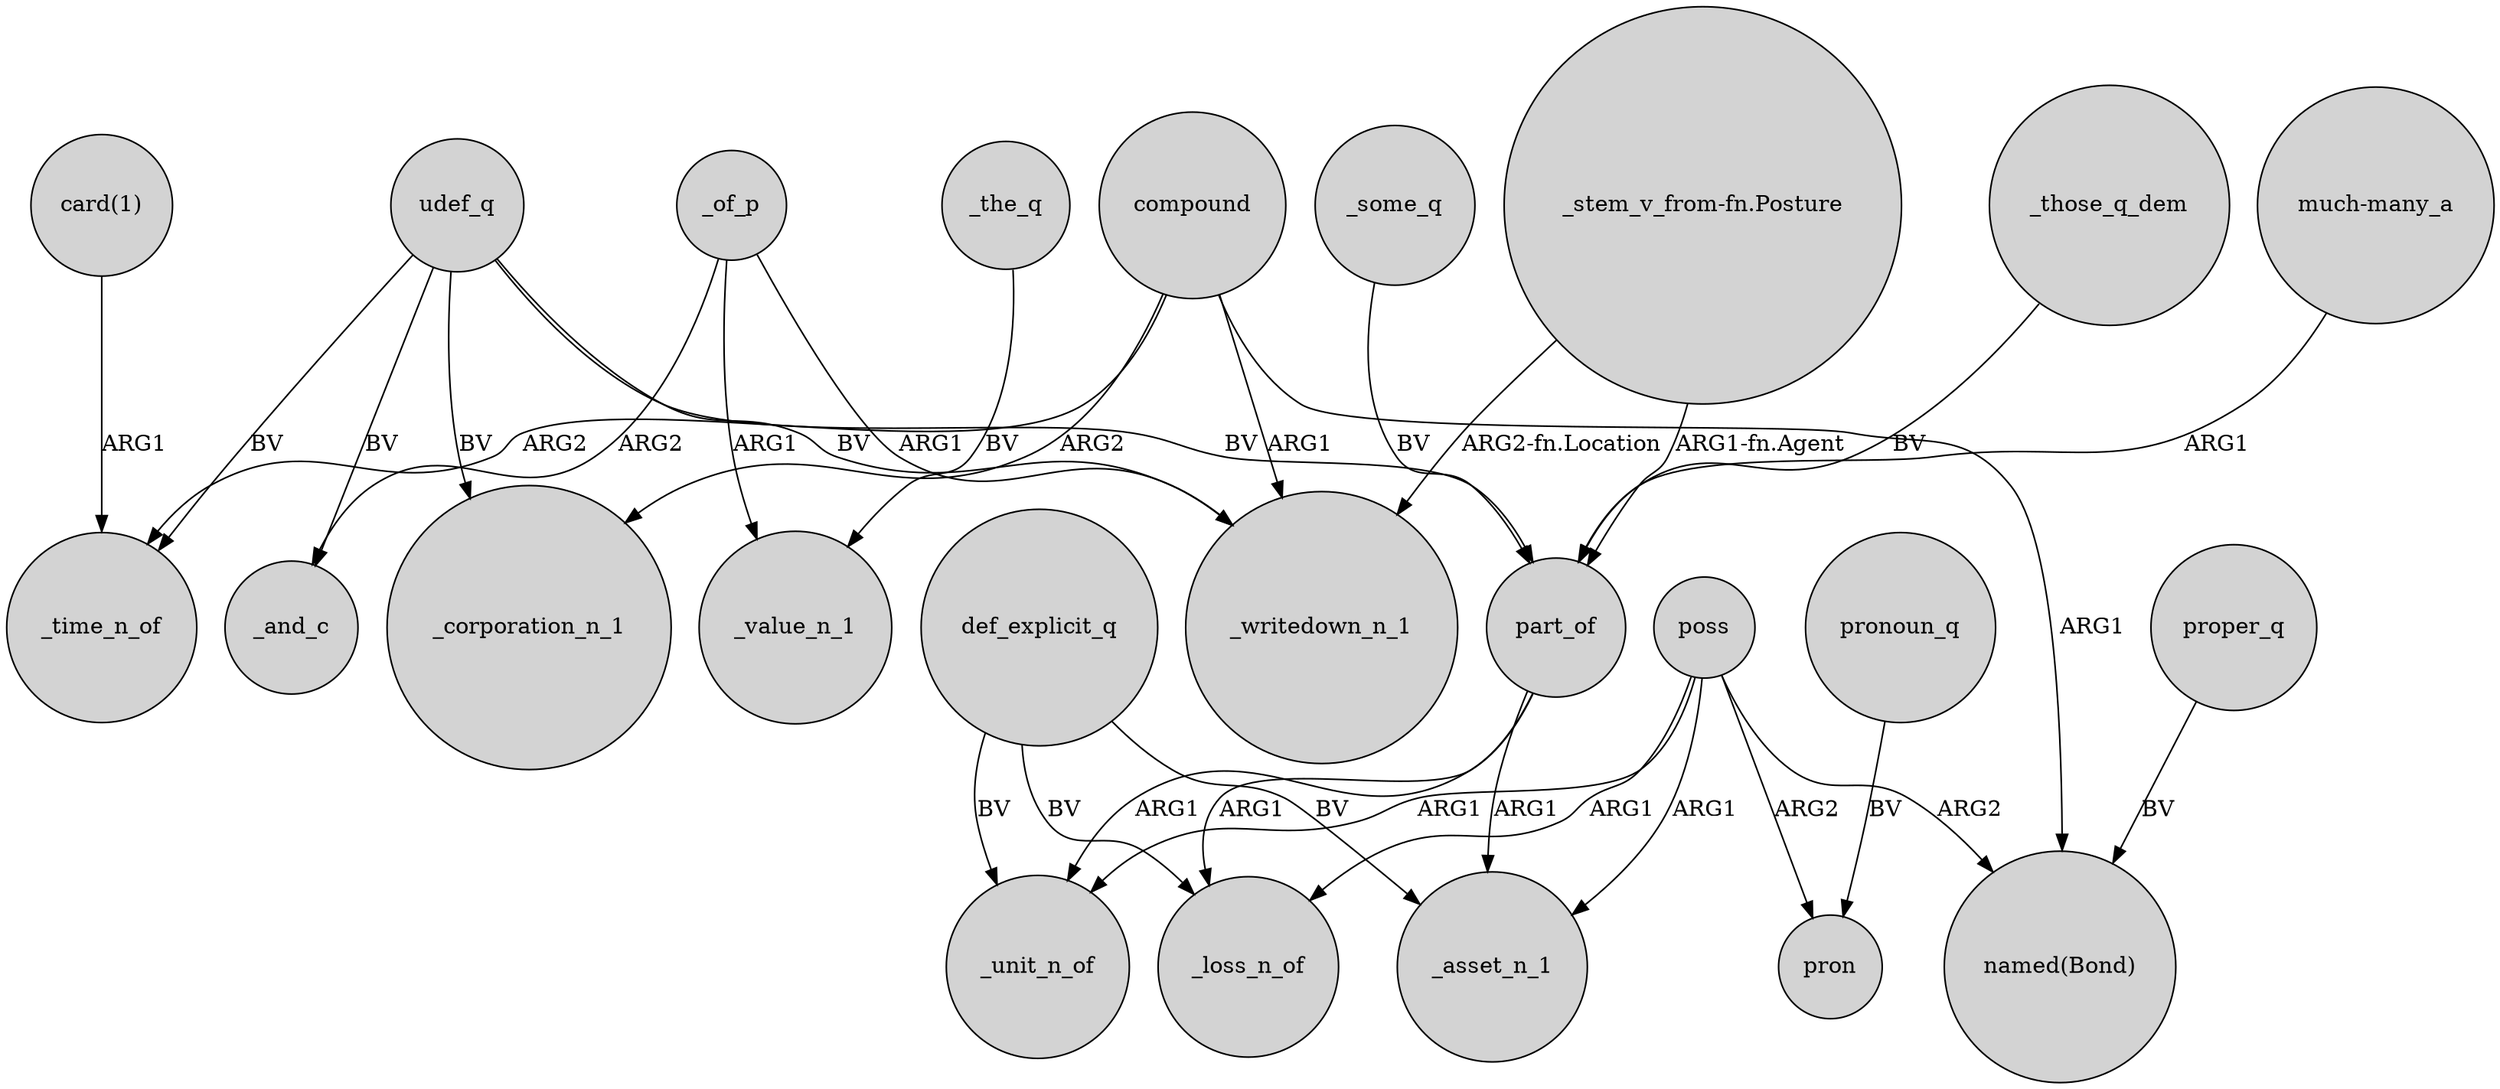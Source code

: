 digraph {
	node [shape=circle style=filled]
	_of_p -> _and_c [label=ARG2]
	udef_q -> _time_n_of [label=BV]
	"_stem_v_from-fn.Posture" -> _writedown_n_1 [label="ARG2-fn.Location"]
	part_of -> _asset_n_1 [label=ARG1]
	_those_q_dem -> part_of [label=BV]
	udef_q -> part_of [label=BV]
	def_explicit_q -> _asset_n_1 [label=BV]
	def_explicit_q -> _loss_n_of [label=BV]
	udef_q -> _and_c [label=BV]
	poss -> _asset_n_1 [label=ARG1]
	part_of -> _unit_n_of [label=ARG1]
	"_stem_v_from-fn.Posture" -> part_of [label="ARG1-fn.Agent"]
	pronoun_q -> pron [label=BV]
	poss -> pron [label=ARG2]
	def_explicit_q -> _unit_n_of [label=BV]
	proper_q -> "named(Bond)" [label=BV]
	"much-many_a" -> part_of [label=ARG1]
	compound -> _writedown_n_1 [label=ARG1]
	_the_q -> _value_n_1 [label=BV]
	_of_p -> _value_n_1 [label=ARG1]
	_some_q -> part_of [label=BV]
	part_of -> _loss_n_of [label=ARG1]
	"card(1)" -> _time_n_of [label=ARG1]
	compound -> _time_n_of [label=ARG2]
	compound -> "named(Bond)" [label=ARG1]
	compound -> _corporation_n_1 [label=ARG2]
	poss -> "named(Bond)" [label=ARG2]
	udef_q -> _corporation_n_1 [label=BV]
	poss -> _unit_n_of [label=ARG1]
	udef_q -> _writedown_n_1 [label=BV]
	poss -> _loss_n_of [label=ARG1]
	_of_p -> _writedown_n_1 [label=ARG1]
}
